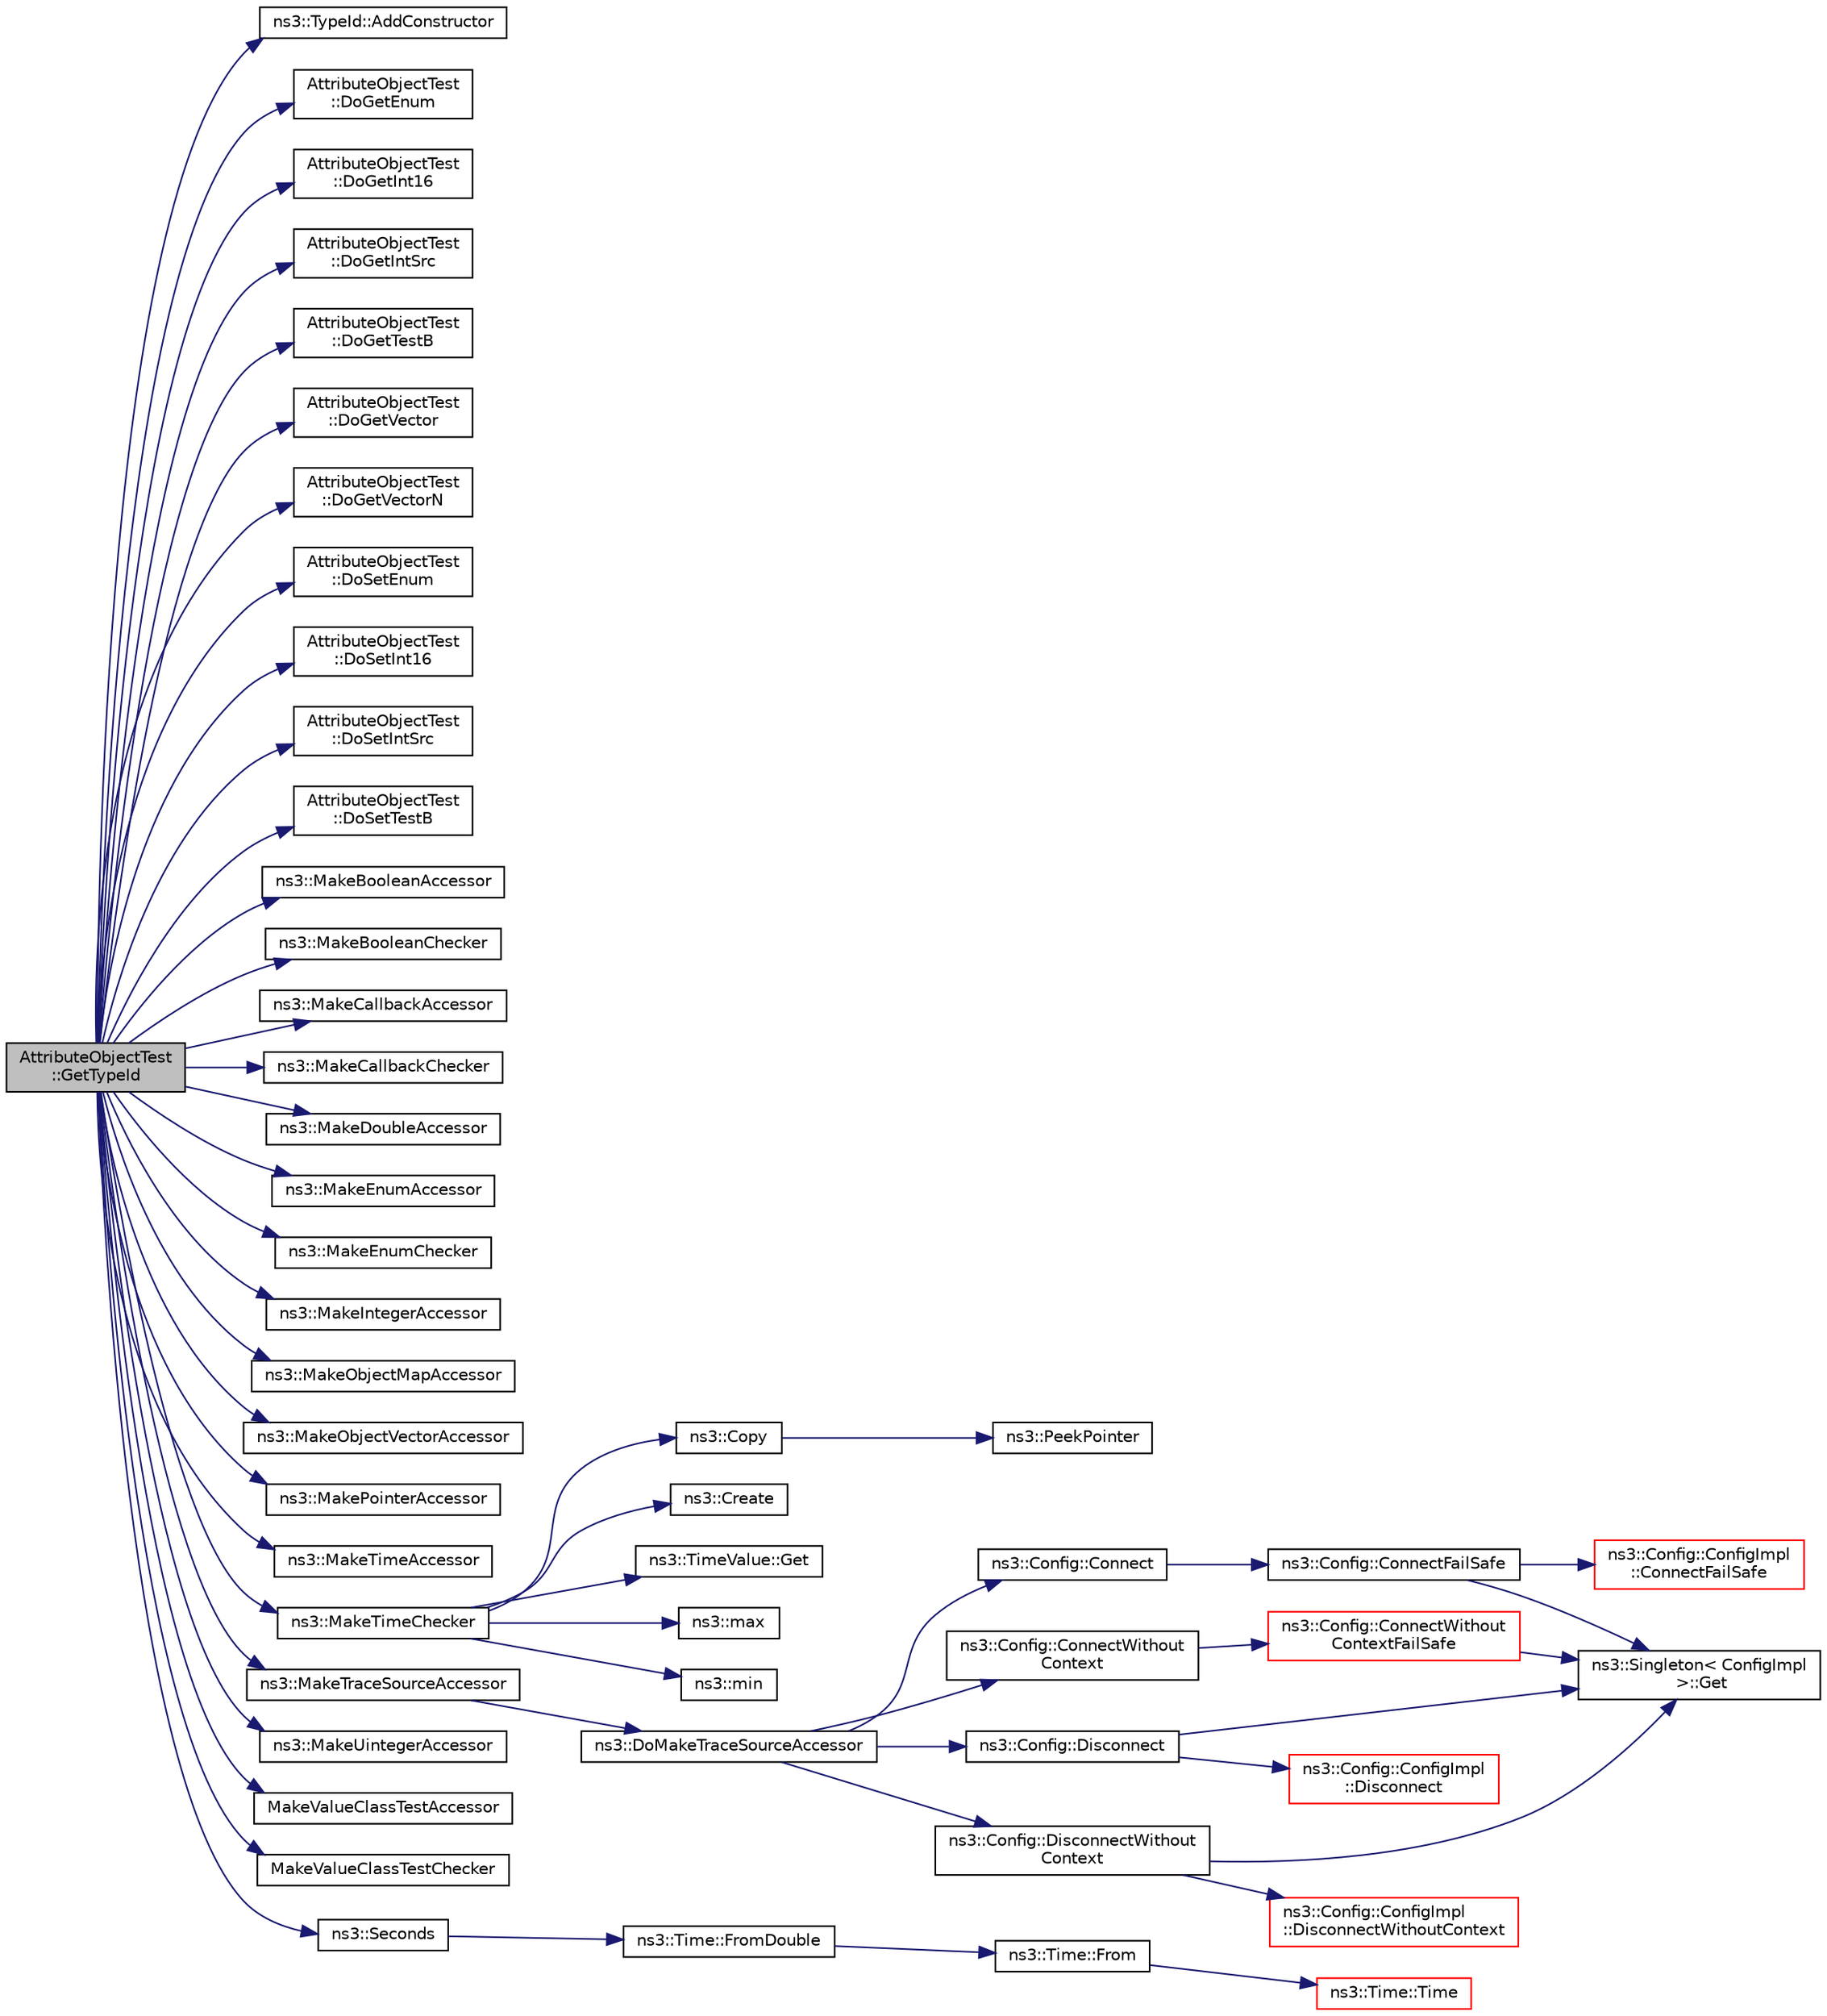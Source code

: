 digraph "AttributeObjectTest::GetTypeId"
{
 // LATEX_PDF_SIZE
  edge [fontname="Helvetica",fontsize="10",labelfontname="Helvetica",labelfontsize="10"];
  node [fontname="Helvetica",fontsize="10",shape=record];
  rankdir="LR";
  Node1 [label="AttributeObjectTest\l::GetTypeId",height=0.2,width=0.4,color="black", fillcolor="grey75", style="filled", fontcolor="black",tooltip=" "];
  Node1 -> Node2 [color="midnightblue",fontsize="10",style="solid",fontname="Helvetica"];
  Node2 [label="ns3::TypeId::AddConstructor",height=0.2,width=0.4,color="black", fillcolor="white", style="filled",URL="$classns3_1_1_type_id.html#a06aaf693dc4dbe69b805d942c893ee64",tooltip="Record in this TypeId the fact that the default constructor is accessible."];
  Node1 -> Node3 [color="midnightblue",fontsize="10",style="solid",fontname="Helvetica"];
  Node3 [label="AttributeObjectTest\l::DoGetEnum",height=0.2,width=0.4,color="black", fillcolor="white", style="filled",URL="$class_attribute_object_test.html#a860cf3a98c59ceb9be79c45610d31847",tooltip=" "];
  Node1 -> Node4 [color="midnightblue",fontsize="10",style="solid",fontname="Helvetica"];
  Node4 [label="AttributeObjectTest\l::DoGetInt16",height=0.2,width=0.4,color="black", fillcolor="white", style="filled",URL="$class_attribute_object_test.html#ab6962f31e3d7d3436ddc4ea78c5d907f",tooltip=" "];
  Node1 -> Node5 [color="midnightblue",fontsize="10",style="solid",fontname="Helvetica"];
  Node5 [label="AttributeObjectTest\l::DoGetIntSrc",height=0.2,width=0.4,color="black", fillcolor="white", style="filled",URL="$class_attribute_object_test.html#a92f53ff11332b770fc7d846e581a2a07",tooltip=" "];
  Node1 -> Node6 [color="midnightblue",fontsize="10",style="solid",fontname="Helvetica"];
  Node6 [label="AttributeObjectTest\l::DoGetTestB",height=0.2,width=0.4,color="black", fillcolor="white", style="filled",URL="$class_attribute_object_test.html#a0efe49a519be51963a767f7f2a345943",tooltip=" "];
  Node1 -> Node7 [color="midnightblue",fontsize="10",style="solid",fontname="Helvetica"];
  Node7 [label="AttributeObjectTest\l::DoGetVector",height=0.2,width=0.4,color="black", fillcolor="white", style="filled",URL="$class_attribute_object_test.html#a2a2fad9cb6ab3b63e69741b8c16fcc2a",tooltip=" "];
  Node1 -> Node8 [color="midnightblue",fontsize="10",style="solid",fontname="Helvetica"];
  Node8 [label="AttributeObjectTest\l::DoGetVectorN",height=0.2,width=0.4,color="black", fillcolor="white", style="filled",URL="$class_attribute_object_test.html#aae32962100f23391a7173031e03f39b0",tooltip=" "];
  Node1 -> Node9 [color="midnightblue",fontsize="10",style="solid",fontname="Helvetica"];
  Node9 [label="AttributeObjectTest\l::DoSetEnum",height=0.2,width=0.4,color="black", fillcolor="white", style="filled",URL="$class_attribute_object_test.html#aeb96b221c21f1491ec304d1fe6bbb27c",tooltip=" "];
  Node1 -> Node10 [color="midnightblue",fontsize="10",style="solid",fontname="Helvetica"];
  Node10 [label="AttributeObjectTest\l::DoSetInt16",height=0.2,width=0.4,color="black", fillcolor="white", style="filled",URL="$class_attribute_object_test.html#af4dd6bc3d3d113055b37cb7d4e1b3e8f",tooltip=" "];
  Node1 -> Node11 [color="midnightblue",fontsize="10",style="solid",fontname="Helvetica"];
  Node11 [label="AttributeObjectTest\l::DoSetIntSrc",height=0.2,width=0.4,color="black", fillcolor="white", style="filled",URL="$class_attribute_object_test.html#a09baaccde183a0f57322e3eabe5a4e0e",tooltip=" "];
  Node1 -> Node12 [color="midnightblue",fontsize="10",style="solid",fontname="Helvetica"];
  Node12 [label="AttributeObjectTest\l::DoSetTestB",height=0.2,width=0.4,color="black", fillcolor="white", style="filled",URL="$class_attribute_object_test.html#ae4ca4fee1e918fa8865bcaee282e6233",tooltip=" "];
  Node1 -> Node13 [color="midnightblue",fontsize="10",style="solid",fontname="Helvetica"];
  Node13 [label="ns3::MakeBooleanAccessor",height=0.2,width=0.4,color="black", fillcolor="white", style="filled",URL="$group__attribute___boolean.html#ga96f46e6b949abfa2cb801d5d33d8bcc7",tooltip="Create an AttributeAccessor for a class data member, or a lone class get functor or set method."];
  Node1 -> Node14 [color="midnightblue",fontsize="10",style="solid",fontname="Helvetica"];
  Node14 [label="ns3::MakeBooleanChecker",height=0.2,width=0.4,color="black", fillcolor="white", style="filled",URL="$group__attribute___boolean.html#ga0be9dca06b271bca59b2c135178e1c10",tooltip=" "];
  Node1 -> Node15 [color="midnightblue",fontsize="10",style="solid",fontname="Helvetica"];
  Node15 [label="ns3::MakeCallbackAccessor",height=0.2,width=0.4,color="black", fillcolor="white", style="filled",URL="$group__attribute___callback.html#ga7a3a5d6a7550121015f6e1741fafe939",tooltip="Create an AttributeAccessor for a class data member, or a lone class get functor or set method."];
  Node1 -> Node16 [color="midnightblue",fontsize="10",style="solid",fontname="Helvetica"];
  Node16 [label="ns3::MakeCallbackChecker",height=0.2,width=0.4,color="black", fillcolor="white", style="filled",URL="$group__attribute___callback.html#gaecc7533f158d614c1f310da41721a444",tooltip=" "];
  Node1 -> Node17 [color="midnightblue",fontsize="10",style="solid",fontname="Helvetica"];
  Node17 [label="ns3::MakeDoubleAccessor",height=0.2,width=0.4,color="black", fillcolor="white", style="filled",URL="$group__attribute___double.html#gaef08ccdef7ff644dc39aa7b24a2f740f",tooltip="Create an AttributeAccessor for a class data member, or a lone class get functor or set method."];
  Node1 -> Node18 [color="midnightblue",fontsize="10",style="solid",fontname="Helvetica"];
  Node18 [label="ns3::MakeEnumAccessor",height=0.2,width=0.4,color="black", fillcolor="white", style="filled",URL="$group__attribute___enum.html#gafb1266e2079bcee99714aa9575b9270d",tooltip="Create an AttributeAccessor for a class data member, or a lone class get functor or set method."];
  Node1 -> Node19 [color="midnightblue",fontsize="10",style="solid",fontname="Helvetica"];
  Node19 [label="ns3::MakeEnumChecker",height=0.2,width=0.4,color="black", fillcolor="white", style="filled",URL="$namespacens3.html#a657c5b8b26adf9b07deb4701d5e27169",tooltip="Make an EnumChecker pre-configured with a set of allowed values by name."];
  Node1 -> Node20 [color="midnightblue",fontsize="10",style="solid",fontname="Helvetica"];
  Node20 [label="ns3::MakeIntegerAccessor",height=0.2,width=0.4,color="black", fillcolor="white", style="filled",URL="$group__attribute___integer.html#ga70d799a6fa5230ad7d27b4a3cbeea51b",tooltip="Create an AttributeAccessor for a class data member, or a lone class get functor or set method."];
  Node1 -> Node21 [color="midnightblue",fontsize="10",style="solid",fontname="Helvetica"];
  Node21 [label="ns3::MakeObjectMapAccessor",height=0.2,width=0.4,color="black", fillcolor="white", style="filled",URL="$group__attribute___object_map.html#gacfdf708e388c66beea68eb5ecdcb7456",tooltip="MakeAccessorHelper implementation for ObjectVector."];
  Node1 -> Node22 [color="midnightblue",fontsize="10",style="solid",fontname="Helvetica"];
  Node22 [label="ns3::MakeObjectVectorAccessor",height=0.2,width=0.4,color="black", fillcolor="white", style="filled",URL="$group__attribute___object_vector.html#ga6ad5b3621a5dc72b7030cbb07c73adf6",tooltip="MakeAccessorHelper implementation for ObjectVector."];
  Node1 -> Node23 [color="midnightblue",fontsize="10",style="solid",fontname="Helvetica"];
  Node23 [label="ns3::MakePointerAccessor",height=0.2,width=0.4,color="black", fillcolor="white", style="filled",URL="$group__attribute___pointer.html#ga78da89439a8813ee28fb5311bcbb38ca",tooltip="Create an AttributeAccessor for a class data member, or a lone class get functor or set method."];
  Node1 -> Node24 [color="midnightblue",fontsize="10",style="solid",fontname="Helvetica"];
  Node24 [label="ns3::MakeTimeAccessor",height=0.2,width=0.4,color="black", fillcolor="white", style="filled",URL="$group__attribute___time.html#gae70abc8a43ea1080c89a0fb56eed2993",tooltip="Create an AttributeAccessor for a class data member, or a lone class get functor or set method."];
  Node1 -> Node25 [color="midnightblue",fontsize="10",style="solid",fontname="Helvetica"];
  Node25 [label="ns3::MakeTimeChecker",height=0.2,width=0.4,color="black", fillcolor="white", style="filled",URL="$namespacens3.html#a7032965bd4afa578691d88c09e4481c1",tooltip="Helper to make a Time checker with bounded range."];
  Node25 -> Node26 [color="midnightblue",fontsize="10",style="solid",fontname="Helvetica"];
  Node26 [label="ns3::Copy",height=0.2,width=0.4,color="black", fillcolor="white", style="filled",URL="$namespacens3.html#a952d99f6d759fee74dda19f308451bc1",tooltip="Return a deep copy of a Ptr."];
  Node26 -> Node27 [color="midnightblue",fontsize="10",style="solid",fontname="Helvetica"];
  Node27 [label="ns3::PeekPointer",height=0.2,width=0.4,color="black", fillcolor="white", style="filled",URL="$namespacens3.html#af2a7557fe9afdd98d8f6f8f6e412cf5a",tooltip=" "];
  Node25 -> Node28 [color="midnightblue",fontsize="10",style="solid",fontname="Helvetica"];
  Node28 [label="ns3::Create",height=0.2,width=0.4,color="black", fillcolor="white", style="filled",URL="$group__ptr.html#ga086d8d4a76485a155f0408b85dcebede",tooltip="Create class instances by constructors with varying numbers of arguments and return them by Ptr."];
  Node25 -> Node29 [color="midnightblue",fontsize="10",style="solid",fontname="Helvetica"];
  Node29 [label="ns3::TimeValue::Get",height=0.2,width=0.4,color="black", fillcolor="white", style="filled",URL="$classns3_1_1_time_value.html#adf5a08f0eb31965373473d3776c8be98",tooltip=" "];
  Node25 -> Node30 [color="midnightblue",fontsize="10",style="solid",fontname="Helvetica"];
  Node30 [label="ns3::max",height=0.2,width=0.4,color="black", fillcolor="white", style="filled",URL="$namespacens3.html#a548291fa9e4e7d6a57814dfcbbebce9b",tooltip=" "];
  Node25 -> Node31 [color="midnightblue",fontsize="10",style="solid",fontname="Helvetica"];
  Node31 [label="ns3::min",height=0.2,width=0.4,color="black", fillcolor="white", style="filled",URL="$namespacens3.html#a66840605409c3caeff0d2a728b68dc6d",tooltip=" "];
  Node1 -> Node32 [color="midnightblue",fontsize="10",style="solid",fontname="Helvetica"];
  Node32 [label="ns3::MakeTraceSourceAccessor",height=0.2,width=0.4,color="black", fillcolor="white", style="filled",URL="$group__tracing.html#gab21a770b9855af4e8f69f7531ea4a6b0",tooltip="Create a TraceSourceAccessor which will control access to the underlying trace source."];
  Node32 -> Node33 [color="midnightblue",fontsize="10",style="solid",fontname="Helvetica"];
  Node33 [label="ns3::DoMakeTraceSourceAccessor",height=0.2,width=0.4,color="black", fillcolor="white", style="filled",URL="$group__tracing.html#ga58e9c4db480094cef0bb8d87118146e5",tooltip="MakeTraceSourceAccessor() implementation."];
  Node33 -> Node34 [color="midnightblue",fontsize="10",style="solid",fontname="Helvetica"];
  Node34 [label="ns3::Config::Connect",height=0.2,width=0.4,color="black", fillcolor="white", style="filled",URL="$group__config.html#ga4014f151241cd0939b6cb64409605736",tooltip=" "];
  Node34 -> Node35 [color="midnightblue",fontsize="10",style="solid",fontname="Helvetica"];
  Node35 [label="ns3::Config::ConnectFailSafe",height=0.2,width=0.4,color="black", fillcolor="white", style="filled",URL="$namespacens3_1_1_config.html#aad60d6903a15881b81e982ad5312114a",tooltip="This function will attempt to find all trace sources which match the input path and will then connect..."];
  Node35 -> Node36 [color="midnightblue",fontsize="10",style="solid",fontname="Helvetica"];
  Node36 [label="ns3::Config::ConfigImpl\l::ConnectFailSafe",height=0.2,width=0.4,color="red", fillcolor="white", style="filled",URL="$classns3_1_1_config_1_1_config_impl.html#a5761c70117341e4ea296917bc095e6c0",tooltip="This function will attempt to find all trace sources which match the input path and will then connect..."];
  Node35 -> Node40 [color="midnightblue",fontsize="10",style="solid",fontname="Helvetica"];
  Node40 [label="ns3::Singleton\< ConfigImpl\l \>::Get",height=0.2,width=0.4,color="black", fillcolor="white", style="filled",URL="$classns3_1_1_singleton.html#a80a2cd3c25a27ea72add7a9f7a141ffa",tooltip="Get a pointer to the singleton instance."];
  Node33 -> Node41 [color="midnightblue",fontsize="10",style="solid",fontname="Helvetica"];
  Node41 [label="ns3::Config::ConnectWithout\lContext",height=0.2,width=0.4,color="black", fillcolor="white", style="filled",URL="$group__config.html#gaa2f896aa7021f95fffabc80b2ec22e08",tooltip=" "];
  Node41 -> Node42 [color="midnightblue",fontsize="10",style="solid",fontname="Helvetica"];
  Node42 [label="ns3::Config::ConnectWithout\lContextFailSafe",height=0.2,width=0.4,color="red", fillcolor="white", style="filled",URL="$namespacens3_1_1_config.html#afe7da9182a8f57ffe79c2bd0e434af50",tooltip="This function will attempt to find all trace sources which match the input path and will then connect..."];
  Node42 -> Node40 [color="midnightblue",fontsize="10",style="solid",fontname="Helvetica"];
  Node33 -> Node50 [color="midnightblue",fontsize="10",style="solid",fontname="Helvetica"];
  Node50 [label="ns3::Config::Disconnect",height=0.2,width=0.4,color="black", fillcolor="white", style="filled",URL="$group__config.html#ga33e975bd2ed84e3353b2a3356d90fc1d",tooltip=" "];
  Node50 -> Node51 [color="midnightblue",fontsize="10",style="solid",fontname="Helvetica"];
  Node51 [label="ns3::Config::ConfigImpl\l::Disconnect",height=0.2,width=0.4,color="red", fillcolor="white", style="filled",URL="$classns3_1_1_config_1_1_config_impl.html#abd6c7a990f229c871f8ea486d7175ead",tooltip=" "];
  Node50 -> Node40 [color="midnightblue",fontsize="10",style="solid",fontname="Helvetica"];
  Node33 -> Node54 [color="midnightblue",fontsize="10",style="solid",fontname="Helvetica"];
  Node54 [label="ns3::Config::DisconnectWithout\lContext",height=0.2,width=0.4,color="black", fillcolor="white", style="filled",URL="$group__config.html#ga9979e293cae542020fada4824d0b3702",tooltip=" "];
  Node54 -> Node55 [color="midnightblue",fontsize="10",style="solid",fontname="Helvetica"];
  Node55 [label="ns3::Config::ConfigImpl\l::DisconnectWithoutContext",height=0.2,width=0.4,color="red", fillcolor="white", style="filled",URL="$classns3_1_1_config_1_1_config_impl.html#a025bd78733149bce2e9f41ddcf9afe36",tooltip=" "];
  Node54 -> Node40 [color="midnightblue",fontsize="10",style="solid",fontname="Helvetica"];
  Node1 -> Node58 [color="midnightblue",fontsize="10",style="solid",fontname="Helvetica"];
  Node58 [label="ns3::MakeUintegerAccessor",height=0.2,width=0.4,color="black", fillcolor="white", style="filled",URL="$group__attribute___uinteger.html#gab877334ef73a924b42b65179d87d7244",tooltip="Create an AttributeAccessor for a class data member, or a lone class get functor or set method."];
  Node1 -> Node59 [color="midnightblue",fontsize="10",style="solid",fontname="Helvetica"];
  Node59 [label="MakeValueClassTestAccessor",height=0.2,width=0.4,color="black", fillcolor="white", style="filled",URL="$attribute-test-suite_8cc.html#a03c9e4cde8c425e7e634d7548ae50597",tooltip=" "];
  Node1 -> Node60 [color="midnightblue",fontsize="10",style="solid",fontname="Helvetica"];
  Node60 [label="MakeValueClassTestChecker",height=0.2,width=0.4,color="black", fillcolor="white", style="filled",URL="$attribute-test-suite_8cc.html#a694cd8cf60492cdbb67500277eee914e",tooltip=" "];
  Node1 -> Node61 [color="midnightblue",fontsize="10",style="solid",fontname="Helvetica"];
  Node61 [label="ns3::Seconds",height=0.2,width=0.4,color="black", fillcolor="white", style="filled",URL="$group__timecivil.html#ga33c34b816f8ff6628e33d5c8e9713b9e",tooltip="Construct a Time in the indicated unit."];
  Node61 -> Node62 [color="midnightblue",fontsize="10",style="solid",fontname="Helvetica"];
  Node62 [label="ns3::Time::FromDouble",height=0.2,width=0.4,color="black", fillcolor="white", style="filled",URL="$classns3_1_1_time.html#a60e845f4a74e62495b86356afe604cb4",tooltip="Create a Time equal to value in unit unit."];
  Node62 -> Node63 [color="midnightblue",fontsize="10",style="solid",fontname="Helvetica"];
  Node63 [label="ns3::Time::From",height=0.2,width=0.4,color="black", fillcolor="white", style="filled",URL="$classns3_1_1_time.html#a34e4acc13d0e08cc8cb9cd3b838b9baf",tooltip="Create a Time in the current unit."];
  Node63 -> Node64 [color="midnightblue",fontsize="10",style="solid",fontname="Helvetica"];
  Node64 [label="ns3::Time::Time",height=0.2,width=0.4,color="red", fillcolor="white", style="filled",URL="$classns3_1_1_time.html#a8a39dc1b8cbbd7fe6d940e492d1b925e",tooltip="Default constructor, with value 0."];
}
